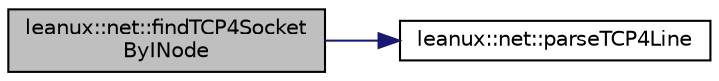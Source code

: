 digraph "leanux::net::findTCP4SocketByINode"
{
 // LATEX_PDF_SIZE
  bgcolor="transparent";
  edge [fontname="Helvetica",fontsize="10",labelfontname="Helvetica",labelfontsize="10"];
  node [fontname="Helvetica",fontsize="10",shape=record];
  rankdir="LR";
  Node1 [label="leanux::net::findTCP4Socket\lByINode",height=0.2,width=0.4,color="black", fillcolor="grey75", style="filled", fontcolor="black",tooltip="Search for a TCP4 socket by inode number."];
  Node1 -> Node2 [color="midnightblue",fontsize="10",style="solid",fontname="Helvetica"];
  Node2 [label="leanux::net::parseTCP4Line",height=0.2,width=0.4,color="black",URL="$namespaceleanux_1_1net.html#a492762fd6165b208b70e89b4d75eb1ac",tooltip="parse a TCP4 std::string from /proc/net/tcp."];
}
